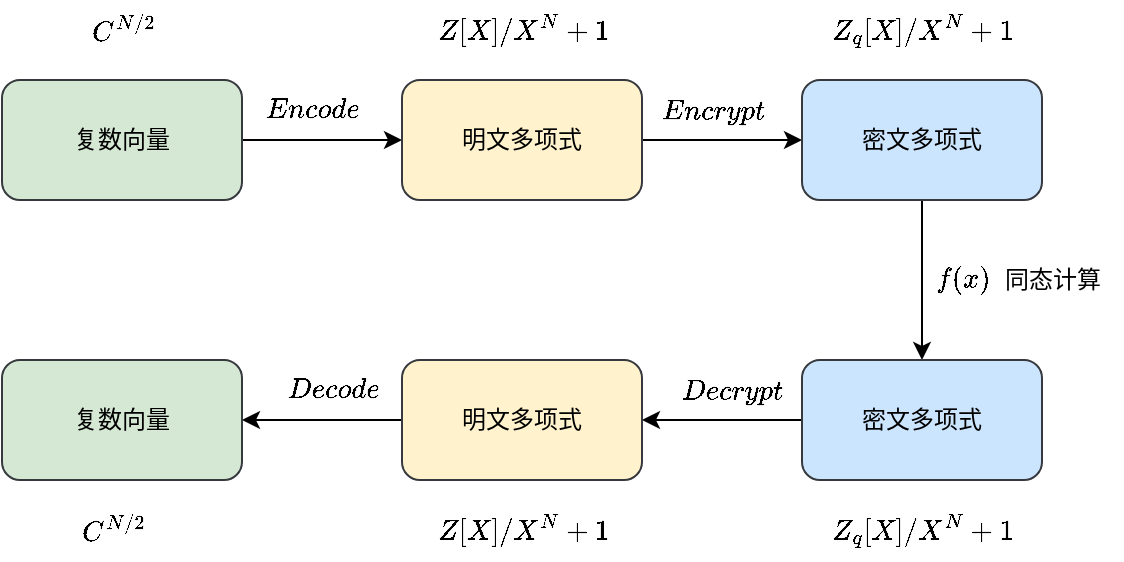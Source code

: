 <mxfile version="21.1.1" type="github">
  <diagram name="第 1 页" id="ydfWIhaEGLxtbmc5iYuI">
    <mxGraphModel dx="897" dy="176" grid="1" gridSize="10" guides="1" tooltips="1" connect="1" arrows="1" fold="1" page="0" pageScale="1" pageWidth="827" pageHeight="1169" math="1" shadow="0">
      <root>
        <mxCell id="0" />
        <mxCell id="1" parent="0" />
        <mxCell id="zWFgQkOOw23ppAw1XXJZ-3" value="" style="edgeStyle=orthogonalEdgeStyle;rounded=0;orthogonalLoop=1;jettySize=auto;html=1;" parent="1" source="zWFgQkOOw23ppAw1XXJZ-1" target="zWFgQkOOw23ppAw1XXJZ-2" edge="1">
          <mxGeometry relative="1" as="geometry" />
        </mxCell>
        <mxCell id="zWFgQkOOw23ppAw1XXJZ-1" value="复数向量" style="rounded=1;whiteSpace=wrap;html=1;fillColor=#D5E8D4;strokeColor=#36393d;" parent="1" vertex="1">
          <mxGeometry x="70" y="480" width="120" height="60" as="geometry" />
        </mxCell>
        <mxCell id="zWFgQkOOw23ppAw1XXJZ-5" value="" style="edgeStyle=orthogonalEdgeStyle;rounded=0;orthogonalLoop=1;jettySize=auto;html=1;" parent="1" source="zWFgQkOOw23ppAw1XXJZ-2" target="zWFgQkOOw23ppAw1XXJZ-4" edge="1">
          <mxGeometry relative="1" as="geometry" />
        </mxCell>
        <mxCell id="zWFgQkOOw23ppAw1XXJZ-2" value="明文多项式" style="rounded=1;whiteSpace=wrap;html=1;fillColor=#FFF2CC;strokeColor=#36393d;" parent="1" vertex="1">
          <mxGeometry x="270" y="480" width="120" height="60" as="geometry" />
        </mxCell>
        <mxCell id="zWFgQkOOw23ppAw1XXJZ-7" value="" style="edgeStyle=orthogonalEdgeStyle;rounded=0;orthogonalLoop=1;jettySize=auto;html=1;" parent="1" source="zWFgQkOOw23ppAw1XXJZ-4" target="zWFgQkOOw23ppAw1XXJZ-6" edge="1">
          <mxGeometry relative="1" as="geometry" />
        </mxCell>
        <mxCell id="zWFgQkOOw23ppAw1XXJZ-4" value="密文多项式" style="rounded=1;whiteSpace=wrap;html=1;fillColor=#cce5ff;strokeColor=#36393d;" parent="1" vertex="1">
          <mxGeometry x="470" y="480" width="120" height="60" as="geometry" />
        </mxCell>
        <mxCell id="zWFgQkOOw23ppAw1XXJZ-9" value="" style="edgeStyle=orthogonalEdgeStyle;rounded=0;orthogonalLoop=1;jettySize=auto;html=1;" parent="1" source="zWFgQkOOw23ppAw1XXJZ-6" target="zWFgQkOOw23ppAw1XXJZ-8" edge="1">
          <mxGeometry relative="1" as="geometry" />
        </mxCell>
        <mxCell id="zWFgQkOOw23ppAw1XXJZ-6" value="密文多项式" style="rounded=1;whiteSpace=wrap;html=1;fillColor=#cce5ff;strokeColor=#36393d;" parent="1" vertex="1">
          <mxGeometry x="470" y="620" width="120" height="60" as="geometry" />
        </mxCell>
        <mxCell id="zWFgQkOOw23ppAw1XXJZ-11" value="" style="edgeStyle=orthogonalEdgeStyle;rounded=0;orthogonalLoop=1;jettySize=auto;html=1;" parent="1" source="zWFgQkOOw23ppAw1XXJZ-8" target="zWFgQkOOw23ppAw1XXJZ-10" edge="1">
          <mxGeometry relative="1" as="geometry" />
        </mxCell>
        <mxCell id="zWFgQkOOw23ppAw1XXJZ-8" value="明文多项式" style="rounded=1;whiteSpace=wrap;html=1;fillColor=#FFF2CC;strokeColor=#36393d;" parent="1" vertex="1">
          <mxGeometry x="270" y="620" width="120" height="60" as="geometry" />
        </mxCell>
        <mxCell id="zWFgQkOOw23ppAw1XXJZ-10" value="复数向量" style="rounded=1;whiteSpace=wrap;html=1;fillColor=#D5E8D4;strokeColor=#36393d;" parent="1" vertex="1">
          <mxGeometry x="70" y="620" width="120" height="60" as="geometry" />
        </mxCell>
        <mxCell id="zWFgQkOOw23ppAw1XXJZ-12" value="$$Encode$$" style="text;html=1;align=center;verticalAlign=middle;resizable=0;points=[];autosize=1;strokeColor=none;fillColor=none;" parent="1" vertex="1">
          <mxGeometry x="180" y="480" width="90" height="30" as="geometry" />
        </mxCell>
        <mxCell id="zWFgQkOOw23ppAw1XXJZ-13" value="$$Encrypt$$" style="text;html=1;align=center;verticalAlign=middle;resizable=0;points=[];autosize=1;strokeColor=none;fillColor=none;" parent="1" vertex="1">
          <mxGeometry x="380" y="480" width="90" height="30" as="geometry" />
        </mxCell>
        <mxCell id="zWFgQkOOw23ppAw1XXJZ-14" value="$$Decode$$" style="text;html=1;align=center;verticalAlign=middle;resizable=0;points=[];autosize=1;strokeColor=none;fillColor=none;" parent="1" vertex="1">
          <mxGeometry x="190" y="620" width="90" height="30" as="geometry" />
        </mxCell>
        <mxCell id="zWFgQkOOw23ppAw1XXJZ-15" value="$$Decrypt$$" style="text;html=1;align=center;verticalAlign=middle;resizable=0;points=[];autosize=1;strokeColor=none;fillColor=none;" parent="1" vertex="1">
          <mxGeometry x="390" y="620" width="90" height="30" as="geometry" />
        </mxCell>
        <mxCell id="zWFgQkOOw23ppAw1XXJZ-19" value="$$C^{N/2}$$" style="text;html=1;align=center;verticalAlign=middle;resizable=0;points=[];autosize=1;strokeColor=none;fillColor=none;" parent="1" vertex="1">
          <mxGeometry x="85" y="440" width="90" height="30" as="geometry" />
        </mxCell>
        <mxCell id="zWFgQkOOw23ppAw1XXJZ-20" value="$$C^{N/2}$$" style="text;html=1;align=center;verticalAlign=middle;resizable=0;points=[];autosize=1;strokeColor=none;fillColor=none;" parent="1" vertex="1">
          <mxGeometry x="80" y="690" width="90" height="30" as="geometry" />
        </mxCell>
        <mxCell id="zWFgQkOOw23ppAw1XXJZ-21" value="$$Z[X]/X^N+1$$" style="text;html=1;align=center;verticalAlign=middle;resizable=0;points=[];autosize=1;strokeColor=none;fillColor=none;" parent="1" vertex="1">
          <mxGeometry x="275" y="440" width="110" height="30" as="geometry" />
        </mxCell>
        <mxCell id="zWFgQkOOw23ppAw1XXJZ-22" value="$$Z[X]/X^N+1$$" style="text;html=1;align=center;verticalAlign=middle;resizable=0;points=[];autosize=1;strokeColor=none;fillColor=none;" parent="1" vertex="1">
          <mxGeometry x="275" y="690" width="110" height="30" as="geometry" />
        </mxCell>
        <mxCell id="zWFgQkOOw23ppAw1XXJZ-23" value="$$Z_q[X]/X^N+1$$" style="text;html=1;align=center;verticalAlign=middle;resizable=0;points=[];autosize=1;strokeColor=none;fillColor=none;" parent="1" vertex="1">
          <mxGeometry x="470" y="440" width="120" height="30" as="geometry" />
        </mxCell>
        <mxCell id="zWFgQkOOw23ppAw1XXJZ-24" value="$$Z_q[X]/X^N+1$$" style="text;html=1;align=center;verticalAlign=middle;resizable=0;points=[];autosize=1;strokeColor=none;fillColor=none;" parent="1" vertex="1">
          <mxGeometry x="470" y="690" width="120" height="30" as="geometry" />
        </mxCell>
        <mxCell id="zWFgQkOOw23ppAw1XXJZ-25" value="$$f(x)$$" style="text;html=1;align=center;verticalAlign=middle;resizable=0;points=[];autosize=1;strokeColor=none;fillColor=none;" parent="1" vertex="1">
          <mxGeometry x="515" y="565" width="70" height="30" as="geometry" />
        </mxCell>
        <mxCell id="zWFgQkOOw23ppAw1XXJZ-26" value="同态计算" style="text;html=1;align=center;verticalAlign=middle;resizable=0;points=[];autosize=1;strokeColor=none;fillColor=none;" parent="1" vertex="1">
          <mxGeometry x="560" y="565" width="70" height="30" as="geometry" />
        </mxCell>
      </root>
    </mxGraphModel>
  </diagram>
</mxfile>
